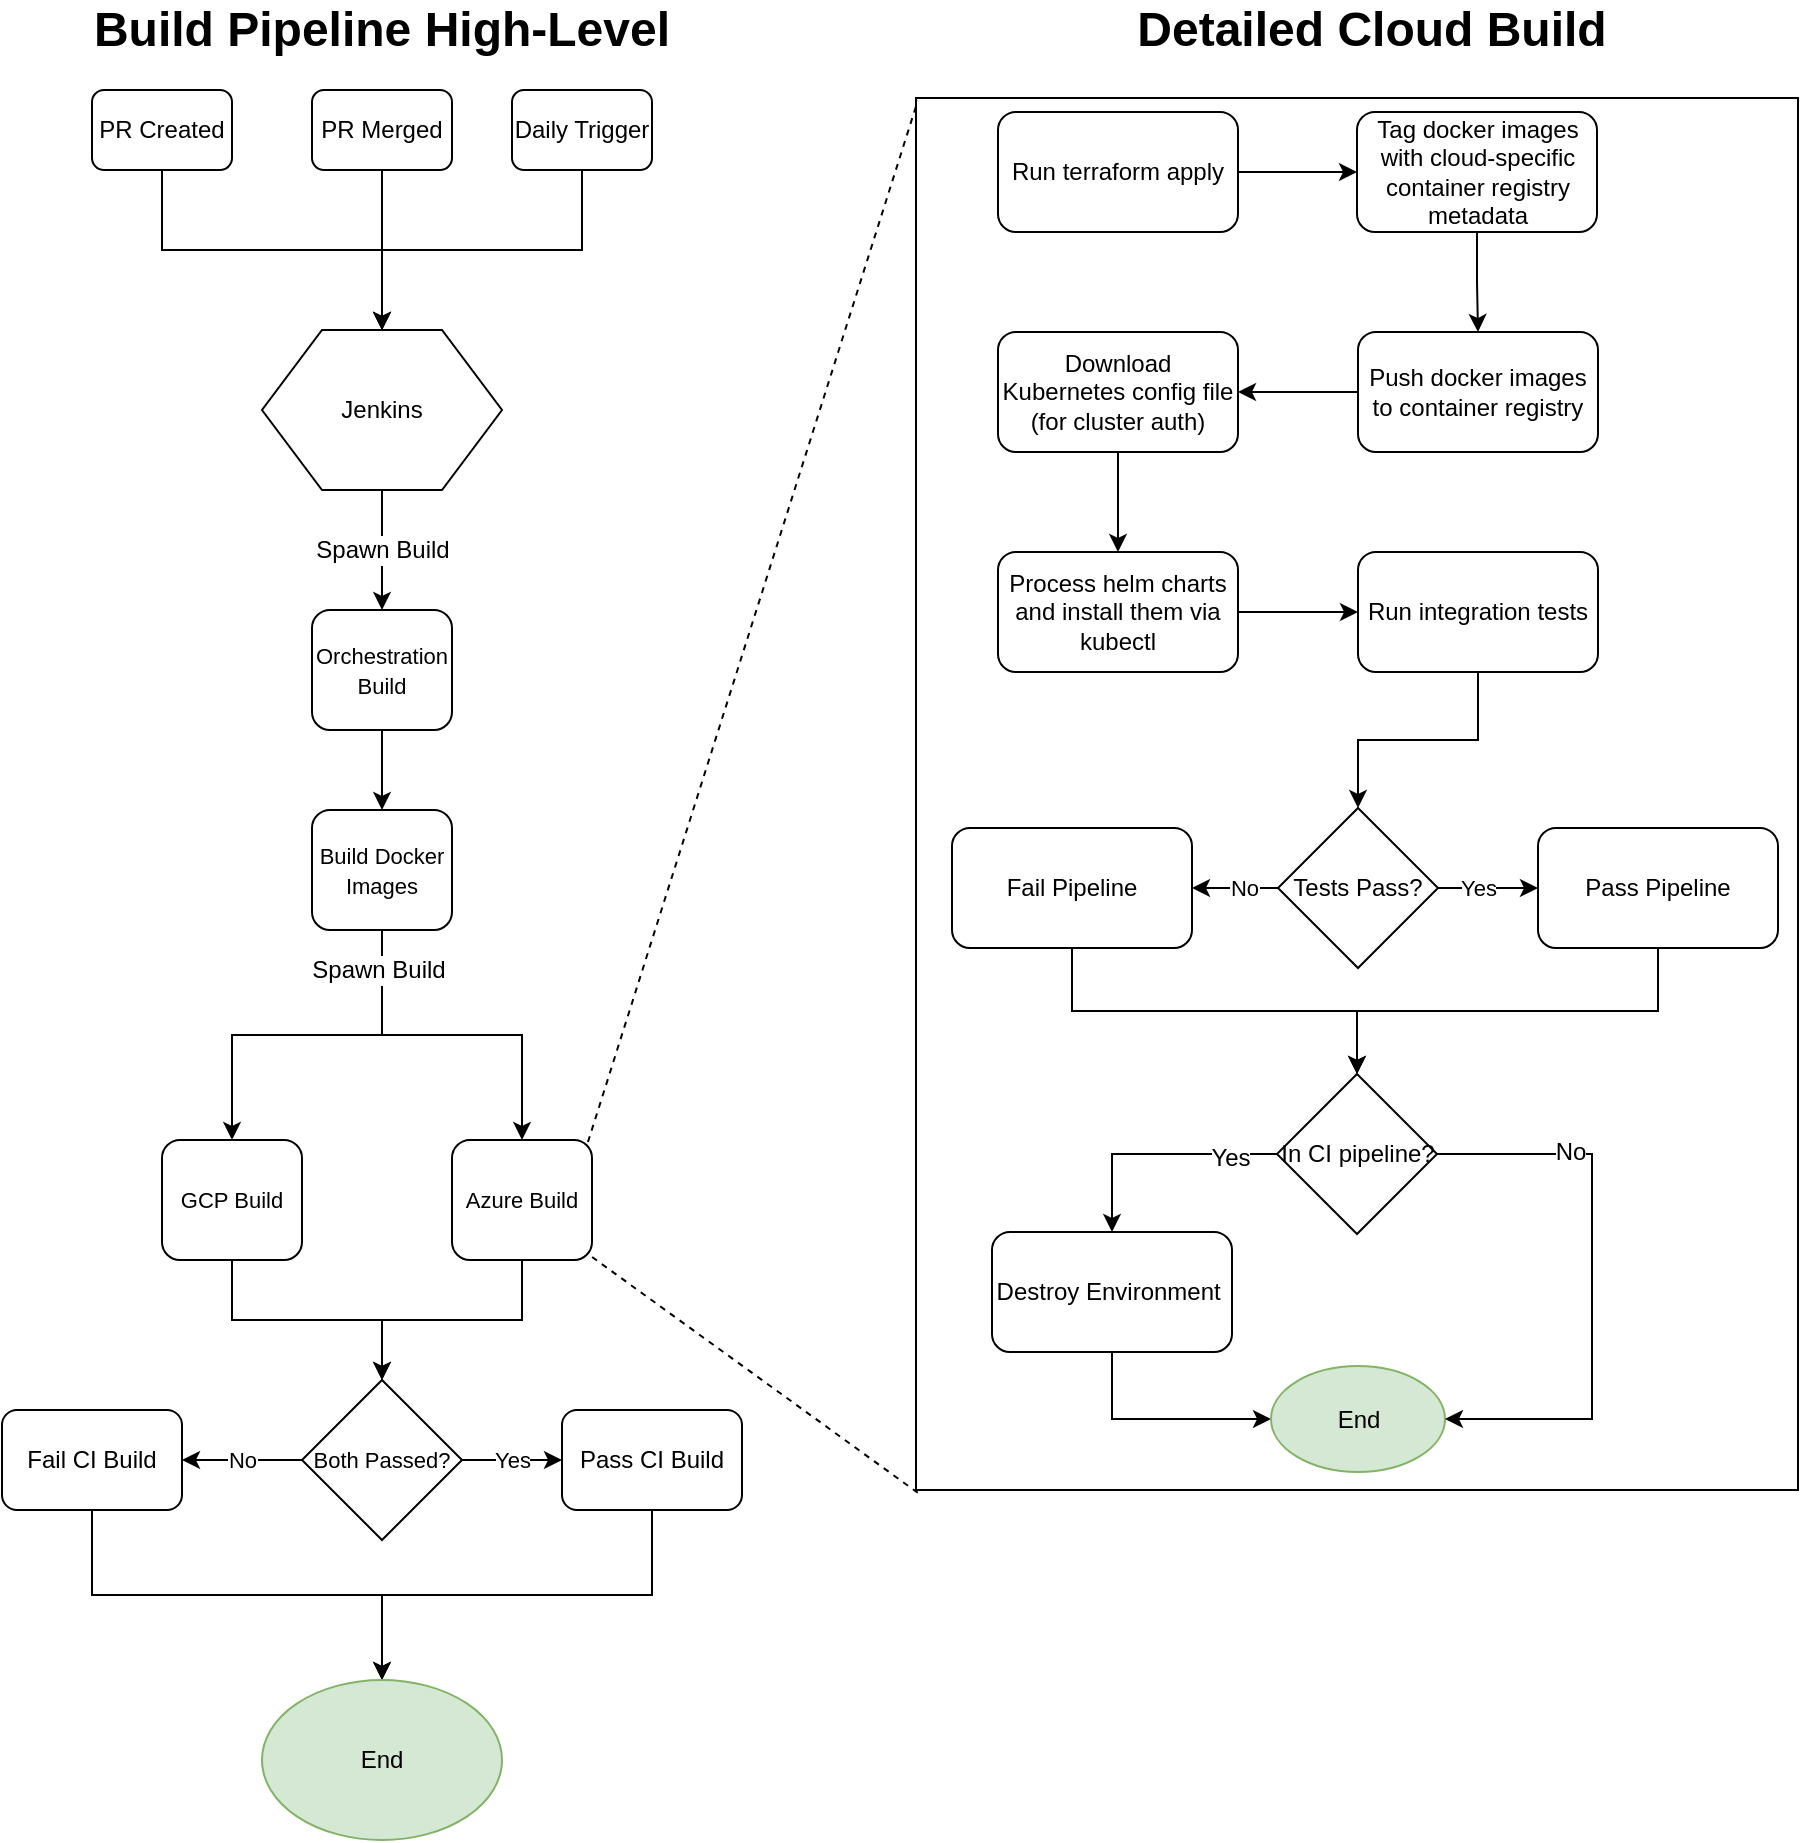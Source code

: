 <mxfile version="11.3.0" type="device" pages="1"><diagram id="UjkRf3fFs1ttaqCVnGce" name="Page-1"><mxGraphModel dx="1092" dy="839" grid="1" gridSize="10" guides="1" tooltips="1" connect="1" arrows="1" fold="1" page="1" pageScale="1" pageWidth="850" pageHeight="1100" math="0" shadow="0"><root><mxCell id="0"/><mxCell id="1" parent="0"/><mxCell id="gDxG3gFOgSF1-9mdt3lq-2" value="" style="rounded=0;whiteSpace=wrap;html=1;" parent="1" vertex="1"><mxGeometry x="462" y="124" width="441" height="696" as="geometry"/></mxCell><mxCell id="oKcloKURPk-UmEDnvQdY-5" style="edgeStyle=orthogonalEdgeStyle;rounded=0;orthogonalLoop=1;jettySize=auto;html=1;exitX=0.5;exitY=1;exitDx=0;exitDy=0;entryX=0.5;entryY=0;entryDx=0;entryDy=0;" parent="1" source="oKcloKURPk-UmEDnvQdY-2" target="oKcloKURPk-UmEDnvQdY-8" edge="1"><mxGeometry relative="1" as="geometry"><mxPoint x="195" y="140" as="targetPoint"/></mxGeometry></mxCell><mxCell id="oKcloKURPk-UmEDnvQdY-2" value="PR Created" style="rounded=1;whiteSpace=wrap;html=1;" parent="1" vertex="1"><mxGeometry x="50" y="120" width="70" height="40" as="geometry"/></mxCell><mxCell id="oKcloKURPk-UmEDnvQdY-7" style="edgeStyle=orthogonalEdgeStyle;rounded=0;orthogonalLoop=1;jettySize=auto;html=1;exitX=0.5;exitY=1;exitDx=0;exitDy=0;entryX=0.5;entryY=0;entryDx=0;entryDy=0;" parent="1" source="oKcloKURPk-UmEDnvQdY-3" target="oKcloKURPk-UmEDnvQdY-8" edge="1"><mxGeometry relative="1" as="geometry"><mxPoint x="195" y="140" as="targetPoint"/></mxGeometry></mxCell><mxCell id="oKcloKURPk-UmEDnvQdY-3" value="Daily Trigger" style="rounded=1;whiteSpace=wrap;html=1;" parent="1" vertex="1"><mxGeometry x="260" y="120" width="70" height="40" as="geometry"/></mxCell><mxCell id="oKcloKURPk-UmEDnvQdY-6" style="edgeStyle=orthogonalEdgeStyle;rounded=0;orthogonalLoop=1;jettySize=auto;html=1;exitX=0.5;exitY=1;exitDx=0;exitDy=0;entryX=0.5;entryY=0;entryDx=0;entryDy=0;" parent="1" source="oKcloKURPk-UmEDnvQdY-4" target="oKcloKURPk-UmEDnvQdY-8" edge="1"><mxGeometry relative="1" as="geometry"><mxPoint x="195" y="140" as="targetPoint"/></mxGeometry></mxCell><mxCell id="oKcloKURPk-UmEDnvQdY-4" value="PR Merged" style="rounded=1;whiteSpace=wrap;html=1;" parent="1" vertex="1"><mxGeometry x="160" y="120" width="70" height="40" as="geometry"/></mxCell><mxCell id="oKcloKURPk-UmEDnvQdY-11" style="edgeStyle=orthogonalEdgeStyle;rounded=0;orthogonalLoop=1;jettySize=auto;html=1;exitX=0.5;exitY=1;exitDx=0;exitDy=0;entryX=0.5;entryY=0;entryDx=0;entryDy=0;" parent="1" source="oKcloKURPk-UmEDnvQdY-8" target="oKcloKURPk-UmEDnvQdY-10" edge="1"><mxGeometry relative="1" as="geometry"/></mxCell><mxCell id="oKcloKURPk-UmEDnvQdY-12" value="Spawn Build" style="text;html=1;resizable=0;points=[];align=center;verticalAlign=middle;labelBackgroundColor=#ffffff;" parent="oKcloKURPk-UmEDnvQdY-11" vertex="1" connectable="0"><mxGeometry x="-0.333" relative="1" as="geometry"><mxPoint y="10" as="offset"/></mxGeometry></mxCell><mxCell id="oKcloKURPk-UmEDnvQdY-8" value="Jenkins" style="shape=hexagon;perimeter=hexagonPerimeter2;whiteSpace=wrap;html=1;" parent="1" vertex="1"><mxGeometry x="135" y="240" width="120" height="80" as="geometry"/></mxCell><mxCell id="oKcloKURPk-UmEDnvQdY-15" style="edgeStyle=orthogonalEdgeStyle;rounded=0;orthogonalLoop=1;jettySize=auto;html=1;exitX=0.5;exitY=1;exitDx=0;exitDy=0;" parent="1" source="0yTJRITi8QjvbfaXVcOc-1" target="oKcloKURPk-UmEDnvQdY-13" edge="1"><mxGeometry relative="1" as="geometry"/></mxCell><mxCell id="oKcloKURPk-UmEDnvQdY-16" style="edgeStyle=orthogonalEdgeStyle;rounded=0;orthogonalLoop=1;jettySize=auto;html=1;exitX=0.5;exitY=1;exitDx=0;exitDy=0;entryX=0.5;entryY=0;entryDx=0;entryDy=0;" parent="1" source="0yTJRITi8QjvbfaXVcOc-1" target="oKcloKURPk-UmEDnvQdY-14" edge="1"><mxGeometry relative="1" as="geometry"/></mxCell><mxCell id="oKcloKURPk-UmEDnvQdY-17" value="Spawn Build" style="text;html=1;resizable=0;points=[];align=center;verticalAlign=middle;labelBackgroundColor=#ffffff;" parent="oKcloKURPk-UmEDnvQdY-16" vertex="1" connectable="0"><mxGeometry x="-0.769" y="-2" relative="1" as="geometry"><mxPoint as="offset"/></mxGeometry></mxCell><mxCell id="0yTJRITi8QjvbfaXVcOc-2" value="" style="edgeStyle=orthogonalEdgeStyle;rounded=0;orthogonalLoop=1;jettySize=auto;html=1;entryX=0.5;entryY=0;entryDx=0;entryDy=0;" parent="1" source="oKcloKURPk-UmEDnvQdY-10" target="0yTJRITi8QjvbfaXVcOc-1" edge="1"><mxGeometry relative="1" as="geometry"/></mxCell><mxCell id="oKcloKURPk-UmEDnvQdY-10" value="&lt;font style=&quot;font-size: 11px&quot;&gt;Orchestration Build&lt;/font&gt;" style="rounded=1;whiteSpace=wrap;html=1;" parent="1" vertex="1"><mxGeometry x="160" y="380" width="70" height="60" as="geometry"/></mxCell><mxCell id="0yTJRITi8QjvbfaXVcOc-1" value="&lt;font style=&quot;font-size: 11px&quot;&gt;Build Docker Images&lt;/font&gt;" style="rounded=1;whiteSpace=wrap;html=1;" parent="1" vertex="1"><mxGeometry x="160" y="480" width="70" height="60" as="geometry"/></mxCell><mxCell id="oKcloKURPk-UmEDnvQdY-48" style="edgeStyle=orthogonalEdgeStyle;rounded=0;orthogonalLoop=1;jettySize=auto;html=1;exitX=0.5;exitY=1;exitDx=0;exitDy=0;entryX=0.5;entryY=0;entryDx=0;entryDy=0;" parent="1" source="oKcloKURPk-UmEDnvQdY-13" target="oKcloKURPk-UmEDnvQdY-47" edge="1"><mxGeometry relative="1" as="geometry"/></mxCell><mxCell id="oKcloKURPk-UmEDnvQdY-13" value="&lt;font style=&quot;font-size: 11px&quot;&gt;GCP Build&lt;/font&gt;" style="rounded=1;whiteSpace=wrap;html=1;" parent="1" vertex="1"><mxGeometry x="85" y="645" width="70" height="60" as="geometry"/></mxCell><mxCell id="oKcloKURPk-UmEDnvQdY-49" style="edgeStyle=orthogonalEdgeStyle;rounded=0;orthogonalLoop=1;jettySize=auto;html=1;exitX=0.5;exitY=1;exitDx=0;exitDy=0;entryX=0.5;entryY=0;entryDx=0;entryDy=0;" parent="1" source="oKcloKURPk-UmEDnvQdY-14" target="oKcloKURPk-UmEDnvQdY-47" edge="1"><mxGeometry relative="1" as="geometry"/></mxCell><mxCell id="oKcloKURPk-UmEDnvQdY-14" value="&lt;font style=&quot;font-size: 11px&quot;&gt;Azure Build&lt;/font&gt;" style="rounded=1;whiteSpace=wrap;html=1;" parent="1" vertex="1"><mxGeometry x="230" y="645" width="70" height="60" as="geometry"/></mxCell><mxCell id="oKcloKURPk-UmEDnvQdY-18" value="&lt;font style=&quot;font-size: 24px&quot;&gt;&lt;b&gt;Build Pipeline High-Level&lt;/b&gt;&lt;/font&gt;" style="text;html=1;strokeColor=none;fillColor=none;align=center;verticalAlign=middle;whiteSpace=wrap;rounded=0;" parent="1" vertex="1"><mxGeometry x="45" y="80" width="300" height="20" as="geometry"/></mxCell><mxCell id="oKcloKURPk-UmEDnvQdY-19" value="&lt;font style=&quot;font-size: 24px&quot;&gt;&lt;b&gt;Detailed Cloud Build&lt;/b&gt;&lt;/font&gt;" style="text;html=1;strokeColor=none;fillColor=none;align=center;verticalAlign=middle;whiteSpace=wrap;rounded=0;" parent="1" vertex="1"><mxGeometry x="540" y="80" width="300" height="20" as="geometry"/></mxCell><mxCell id="oKcloKURPk-UmEDnvQdY-28" value="" style="edgeStyle=orthogonalEdgeStyle;rounded=0;orthogonalLoop=1;jettySize=auto;html=1;" parent="1" source="oKcloKURPk-UmEDnvQdY-25" target="oKcloKURPk-UmEDnvQdY-27" edge="1"><mxGeometry relative="1" as="geometry"/></mxCell><mxCell id="oKcloKURPk-UmEDnvQdY-25" value="Run terraform apply" style="rounded=1;whiteSpace=wrap;html=1;" parent="1" vertex="1"><mxGeometry x="503" y="131" width="120" height="60" as="geometry"/></mxCell><mxCell id="oKcloKURPk-UmEDnvQdY-30" value="" style="edgeStyle=orthogonalEdgeStyle;rounded=0;orthogonalLoop=1;jettySize=auto;html=1;" parent="1" source="oKcloKURPk-UmEDnvQdY-27" target="oKcloKURPk-UmEDnvQdY-29" edge="1"><mxGeometry relative="1" as="geometry"/></mxCell><mxCell id="oKcloKURPk-UmEDnvQdY-27" value="Tag docker images with cloud-specific container registry metadata" style="rounded=1;whiteSpace=wrap;html=1;" parent="1" vertex="1"><mxGeometry x="682.5" y="131" width="120" height="60" as="geometry"/></mxCell><mxCell id="0yTJRITi8QjvbfaXVcOc-4" value="" style="edgeStyle=orthogonalEdgeStyle;rounded=0;orthogonalLoop=1;jettySize=auto;html=1;" parent="1" source="oKcloKURPk-UmEDnvQdY-29" target="0yTJRITi8QjvbfaXVcOc-3" edge="1"><mxGeometry relative="1" as="geometry"/></mxCell><mxCell id="oKcloKURPk-UmEDnvQdY-29" value="Push docker images to container registry" style="rounded=1;whiteSpace=wrap;html=1;" parent="1" vertex="1"><mxGeometry x="683" y="241" width="120" height="60" as="geometry"/></mxCell><mxCell id="0yTJRITi8QjvbfaXVcOc-6" value="" style="edgeStyle=orthogonalEdgeStyle;rounded=0;orthogonalLoop=1;jettySize=auto;html=1;" parent="1" source="0yTJRITi8QjvbfaXVcOc-3" target="0yTJRITi8QjvbfaXVcOc-5" edge="1"><mxGeometry relative="1" as="geometry"/></mxCell><mxCell id="0yTJRITi8QjvbfaXVcOc-3" value="Download Kubernetes config file (for cluster auth)" style="rounded=1;whiteSpace=wrap;html=1;" parent="1" vertex="1"><mxGeometry x="503" y="241" width="120" height="60" as="geometry"/></mxCell><mxCell id="0yTJRITi8QjvbfaXVcOc-8" value="" style="edgeStyle=orthogonalEdgeStyle;rounded=0;orthogonalLoop=1;jettySize=auto;html=1;" parent="1" source="0yTJRITi8QjvbfaXVcOc-5" target="0yTJRITi8QjvbfaXVcOc-7" edge="1"><mxGeometry relative="1" as="geometry"/></mxCell><mxCell id="0yTJRITi8QjvbfaXVcOc-5" value="Process helm charts and install them via kubectl" style="rounded=1;whiteSpace=wrap;html=1;" parent="1" vertex="1"><mxGeometry x="503" y="351" width="120" height="60" as="geometry"/></mxCell><mxCell id="0yTJRITi8QjvbfaXVcOc-9" style="edgeStyle=orthogonalEdgeStyle;rounded=0;orthogonalLoop=1;jettySize=auto;html=1;exitX=0.5;exitY=1;exitDx=0;exitDy=0;entryX=0.5;entryY=0;entryDx=0;entryDy=0;" parent="1" source="0yTJRITi8QjvbfaXVcOc-7" target="oKcloKURPk-UmEDnvQdY-31" edge="1"><mxGeometry relative="1" as="geometry"/></mxCell><mxCell id="0yTJRITi8QjvbfaXVcOc-7" value="Run integration tests" style="rounded=1;whiteSpace=wrap;html=1;" parent="1" vertex="1"><mxGeometry x="683" y="351" width="120" height="60" as="geometry"/></mxCell><mxCell id="oKcloKURPk-UmEDnvQdY-36" value="No" style="edgeStyle=orthogonalEdgeStyle;rounded=0;orthogonalLoop=1;jettySize=auto;html=1;exitX=0;exitY=0.5;exitDx=0;exitDy=0;entryX=1;entryY=0.5;entryDx=0;entryDy=0;" parent="1" source="oKcloKURPk-UmEDnvQdY-31" target="oKcloKURPk-UmEDnvQdY-35" edge="1"><mxGeometry x="-0.2" relative="1" as="geometry"><mxPoint as="offset"/><mxPoint x="593" y="519" as="targetPoint"/></mxGeometry></mxCell><mxCell id="oKcloKURPk-UmEDnvQdY-38" value="Yes" style="edgeStyle=orthogonalEdgeStyle;rounded=0;orthogonalLoop=1;jettySize=auto;html=1;exitX=1;exitY=0.5;exitDx=0;exitDy=0;entryX=0;entryY=0.5;entryDx=0;entryDy=0;" parent="1" source="oKcloKURPk-UmEDnvQdY-31" target="oKcloKURPk-UmEDnvQdY-37" edge="1"><mxGeometry x="-0.2" relative="1" as="geometry"><mxPoint as="offset"/></mxGeometry></mxCell><mxCell id="oKcloKURPk-UmEDnvQdY-31" value="Tests Pass?" style="rhombus;whiteSpace=wrap;html=1;" parent="1" vertex="1"><mxGeometry x="643" y="479" width="80" height="80" as="geometry"/></mxCell><mxCell id="oKcloKURPk-UmEDnvQdY-41" style="edgeStyle=orthogonalEdgeStyle;rounded=0;orthogonalLoop=1;jettySize=auto;html=1;exitX=0.5;exitY=1;exitDx=0;exitDy=0;entryX=0.5;entryY=0;entryDx=0;entryDy=0;" parent="1" source="oKcloKURPk-UmEDnvQdY-35" target="gDxG3gFOgSF1-9mdt3lq-5" edge="1"><mxGeometry relative="1" as="geometry"><mxPoint x="533" y="549" as="sourcePoint"/><mxPoint x="683" y="606" as="targetPoint"/></mxGeometry></mxCell><mxCell id="oKcloKURPk-UmEDnvQdY-35" value="Fail Pipeline" style="rounded=1;whiteSpace=wrap;html=1;" parent="1" vertex="1"><mxGeometry x="480" y="489" width="120" height="60" as="geometry"/></mxCell><mxCell id="oKcloKURPk-UmEDnvQdY-40" style="edgeStyle=orthogonalEdgeStyle;rounded=0;orthogonalLoop=1;jettySize=auto;html=1;exitX=0.5;exitY=1;exitDx=0;exitDy=0;entryX=0.5;entryY=0;entryDx=0;entryDy=0;" parent="1" source="oKcloKURPk-UmEDnvQdY-37" target="gDxG3gFOgSF1-9mdt3lq-5" edge="1"><mxGeometry relative="1" as="geometry"><mxPoint x="683" y="606" as="targetPoint"/></mxGeometry></mxCell><mxCell id="oKcloKURPk-UmEDnvQdY-37" value="Pass Pipeline" style="rounded=1;whiteSpace=wrap;html=1;" parent="1" vertex="1"><mxGeometry x="773" y="489" width="120" height="60" as="geometry"/></mxCell><mxCell id="oKcloKURPk-UmEDnvQdY-45" style="edgeStyle=orthogonalEdgeStyle;rounded=0;orthogonalLoop=1;jettySize=auto;html=1;exitX=0.5;exitY=1;exitDx=0;exitDy=0;entryX=0;entryY=0.5;entryDx=0;entryDy=0;" parent="1" source="oKcloKURPk-UmEDnvQdY-39" target="oKcloKURPk-UmEDnvQdY-44" edge="1"><mxGeometry relative="1" as="geometry"/></mxCell><mxCell id="oKcloKURPk-UmEDnvQdY-39" value="Destroy Environment&amp;nbsp;" style="rounded=1;whiteSpace=wrap;html=1;" parent="1" vertex="1"><mxGeometry x="500" y="691" width="120" height="60" as="geometry"/></mxCell><mxCell id="oKcloKURPk-UmEDnvQdY-44" value="End" style="ellipse;whiteSpace=wrap;html=1;fillColor=#d5e8d4;strokeColor=#82b366;" parent="1" vertex="1"><mxGeometry x="639.5" y="758" width="87" height="53" as="geometry"/></mxCell><mxCell id="oKcloKURPk-UmEDnvQdY-52" value="Yes" style="edgeStyle=orthogonalEdgeStyle;rounded=0;orthogonalLoop=1;jettySize=auto;html=1;exitX=1;exitY=0.5;exitDx=0;exitDy=0;entryX=0;entryY=0.5;entryDx=0;entryDy=0;" parent="1" source="oKcloKURPk-UmEDnvQdY-47" target="oKcloKURPk-UmEDnvQdY-51" edge="1"><mxGeometry relative="1" as="geometry"/></mxCell><mxCell id="oKcloKURPk-UmEDnvQdY-53" value="No" style="edgeStyle=orthogonalEdgeStyle;rounded=0;orthogonalLoop=1;jettySize=auto;html=1;exitX=0;exitY=0.5;exitDx=0;exitDy=0;entryX=1;entryY=0.5;entryDx=0;entryDy=0;" parent="1" source="oKcloKURPk-UmEDnvQdY-47" target="oKcloKURPk-UmEDnvQdY-50" edge="1"><mxGeometry relative="1" as="geometry"/></mxCell><mxCell id="oKcloKURPk-UmEDnvQdY-47" value="&lt;font style=&quot;font-size: 11px&quot;&gt;Both Passed?&lt;/font&gt;" style="rhombus;whiteSpace=wrap;html=1;" parent="1" vertex="1"><mxGeometry x="155" y="765" width="80" height="80" as="geometry"/></mxCell><mxCell id="oKcloKURPk-UmEDnvQdY-56" style="edgeStyle=orthogonalEdgeStyle;rounded=0;orthogonalLoop=1;jettySize=auto;html=1;exitX=0.5;exitY=1;exitDx=0;exitDy=0;entryX=0.5;entryY=0;entryDx=0;entryDy=0;" parent="1" source="oKcloKURPk-UmEDnvQdY-50" target="oKcloKURPk-UmEDnvQdY-55" edge="1"><mxGeometry relative="1" as="geometry"/></mxCell><mxCell id="oKcloKURPk-UmEDnvQdY-50" value="Fail CI Build" style="rounded=1;whiteSpace=wrap;html=1;" parent="1" vertex="1"><mxGeometry x="5" y="780" width="90" height="50" as="geometry"/></mxCell><mxCell id="oKcloKURPk-UmEDnvQdY-58" style="edgeStyle=orthogonalEdgeStyle;rounded=0;orthogonalLoop=1;jettySize=auto;html=1;exitX=0.5;exitY=1;exitDx=0;exitDy=0;entryX=0.5;entryY=0;entryDx=0;entryDy=0;" parent="1" source="oKcloKURPk-UmEDnvQdY-51" target="oKcloKURPk-UmEDnvQdY-55" edge="1"><mxGeometry relative="1" as="geometry"/></mxCell><mxCell id="oKcloKURPk-UmEDnvQdY-51" value="Pass CI Build" style="rounded=1;whiteSpace=wrap;html=1;" parent="1" vertex="1"><mxGeometry x="285" y="780" width="90" height="50" as="geometry"/></mxCell><mxCell id="oKcloKURPk-UmEDnvQdY-55" value="End" style="ellipse;whiteSpace=wrap;html=1;fillColor=#d5e8d4;strokeColor=#82b366;" parent="1" vertex="1"><mxGeometry x="135" y="915" width="120" height="80" as="geometry"/></mxCell><mxCell id="gDxG3gFOgSF1-9mdt3lq-1" value="" style="endArrow=none;dashed=1;html=1;entryX=0.002;entryY=0.002;entryDx=0;entryDy=0;entryPerimeter=0;exitX=0.971;exitY=0.017;exitDx=0;exitDy=0;exitPerimeter=0;" parent="1" target="gDxG3gFOgSF1-9mdt3lq-2" edge="1" source="oKcloKURPk-UmEDnvQdY-14"><mxGeometry width="50" height="50" relative="1" as="geometry"><mxPoint x="314" y="659" as="sourcePoint"/><mxPoint x="460" y="140" as="targetPoint"/></mxGeometry></mxCell><mxCell id="gDxG3gFOgSF1-9mdt3lq-3" value="" style="endArrow=none;dashed=1;html=1;entryX=0.971;entryY=0.95;entryDx=0;entryDy=0;entryPerimeter=0;exitX=0.002;exitY=1.002;exitDx=0;exitDy=0;exitPerimeter=0;" parent="1" source="gDxG3gFOgSF1-9mdt3lq-2" target="oKcloKURPk-UmEDnvQdY-14" edge="1"><mxGeometry width="50" height="50" relative="1" as="geometry"><mxPoint x="350" y="780" as="sourcePoint"/><mxPoint x="400" y="730" as="targetPoint"/></mxGeometry></mxCell><mxCell id="gDxG3gFOgSF1-9mdt3lq-6" style="edgeStyle=orthogonalEdgeStyle;rounded=0;orthogonalLoop=1;jettySize=auto;html=1;exitX=0;exitY=0.5;exitDx=0;exitDy=0;entryX=0.5;entryY=0;entryDx=0;entryDy=0;" parent="1" source="gDxG3gFOgSF1-9mdt3lq-5" target="oKcloKURPk-UmEDnvQdY-39" edge="1"><mxGeometry relative="1" as="geometry"/></mxCell><mxCell id="gDxG3gFOgSF1-9mdt3lq-8" value="Yes" style="text;html=1;resizable=0;points=[];align=center;verticalAlign=middle;labelBackgroundColor=#ffffff;" parent="gDxG3gFOgSF1-9mdt3lq-6" vertex="1" connectable="0"><mxGeometry x="-0.608" y="2" relative="1" as="geometry"><mxPoint as="offset"/></mxGeometry></mxCell><mxCell id="gDxG3gFOgSF1-9mdt3lq-7" style="edgeStyle=orthogonalEdgeStyle;rounded=0;orthogonalLoop=1;jettySize=auto;html=1;exitX=1;exitY=0.5;exitDx=0;exitDy=0;entryX=1;entryY=0.5;entryDx=0;entryDy=0;" parent="1" source="gDxG3gFOgSF1-9mdt3lq-5" target="oKcloKURPk-UmEDnvQdY-44" edge="1"><mxGeometry relative="1" as="geometry"><Array as="points"><mxPoint x="800" y="652"/><mxPoint x="800" y="785"/></Array></mxGeometry></mxCell><mxCell id="gDxG3gFOgSF1-9mdt3lq-9" value="No" style="text;html=1;resizable=0;points=[];align=center;verticalAlign=middle;labelBackgroundColor=#ffffff;" parent="gDxG3gFOgSF1-9mdt3lq-7" vertex="1" connectable="0"><mxGeometry x="-0.53" y="1" relative="1" as="geometry"><mxPoint as="offset"/></mxGeometry></mxCell><mxCell id="gDxG3gFOgSF1-9mdt3lq-5" value="In CI pipeline?" style="rhombus;whiteSpace=wrap;html=1;" parent="1" vertex="1"><mxGeometry x="642.5" y="612" width="80" height="80" as="geometry"/></mxCell></root></mxGraphModel></diagram></mxfile>